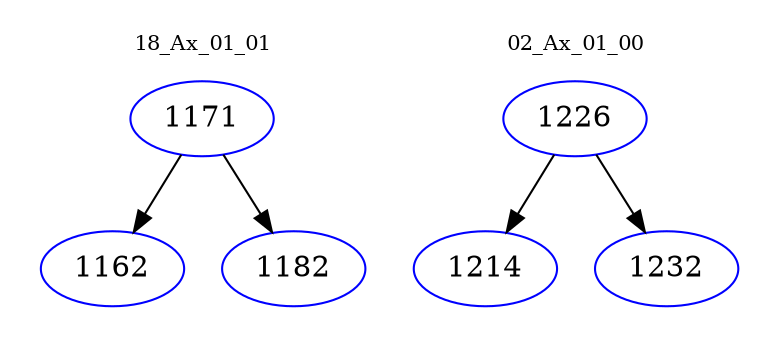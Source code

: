 digraph{
subgraph cluster_0 {
color = white
label = "18_Ax_01_01";
fontsize=10;
T0_1171 [label="1171", color="blue"]
T0_1171 -> T0_1162 [color="black"]
T0_1162 [label="1162", color="blue"]
T0_1171 -> T0_1182 [color="black"]
T0_1182 [label="1182", color="blue"]
}
subgraph cluster_1 {
color = white
label = "02_Ax_01_00";
fontsize=10;
T1_1226 [label="1226", color="blue"]
T1_1226 -> T1_1214 [color="black"]
T1_1214 [label="1214", color="blue"]
T1_1226 -> T1_1232 [color="black"]
T1_1232 [label="1232", color="blue"]
}
}
